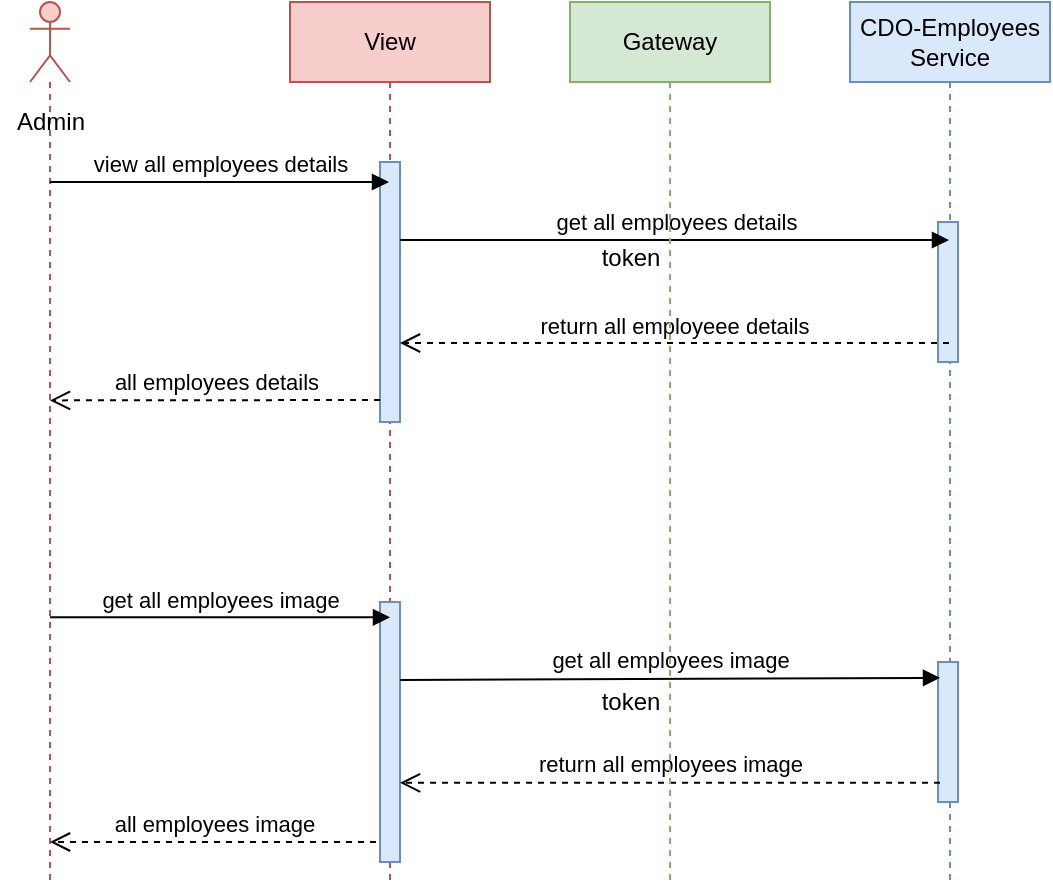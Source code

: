 <mxfile version="14.6.6" type="device"><diagram id="kgpKYQtTHZ0yAKxKKP6v" name="Page-1"><mxGraphModel dx="880" dy="597" grid="1" gridSize="10" guides="1" tooltips="1" connect="1" arrows="1" fold="1" page="1" pageScale="1" pageWidth="850" pageHeight="1100" math="0" shadow="0"><root><mxCell id="0"/><mxCell id="1" parent="0"/><mxCell id="HEdeN4zISzuNyjS1-kap-7" value="" style="shape=umlLifeline;participant=umlActor;perimeter=lifelinePerimeter;whiteSpace=wrap;html=1;container=1;collapsible=0;recursiveResize=0;verticalAlign=top;spacingTop=36;outlineConnect=0;fillColor=#f8cecc;strokeColor=#b85450;size=40;" parent="1" vertex="1"><mxGeometry x="70" y="120" width="20" height="440" as="geometry"/></mxCell><mxCell id="HEdeN4zISzuNyjS1-kap-14" value="View" style="shape=umlLifeline;perimeter=lifelinePerimeter;whiteSpace=wrap;html=1;container=1;collapsible=0;recursiveResize=0;outlineConnect=0;fillColor=#f8cecc;strokeColor=#b85450;" parent="1" vertex="1"><mxGeometry x="200" y="120" width="100" height="440" as="geometry"/></mxCell><mxCell id="HEdeN4zISzuNyjS1-kap-15" value="&lt;span&gt;CDO-Employees Service&lt;/span&gt;" style="shape=umlLifeline;perimeter=lifelinePerimeter;whiteSpace=wrap;html=1;container=1;collapsible=0;recursiveResize=0;outlineConnect=0;fillColor=#dae8fc;strokeColor=#6c8ebf;" parent="1" vertex="1"><mxGeometry x="480" y="120" width="100" height="440" as="geometry"/></mxCell><mxCell id="HEdeN4zISzuNyjS1-kap-25" value="" style="html=1;points=[];perimeter=orthogonalPerimeter;fillColor=#dae8fc;strokeColor=#6c8ebf;" parent="HEdeN4zISzuNyjS1-kap-15" vertex="1"><mxGeometry x="44" y="110" width="10" height="70" as="geometry"/></mxCell><mxCell id="HEdeN4zISzuNyjS1-kap-33" value="" style="html=1;points=[];perimeter=orthogonalPerimeter;fillColor=#dae8fc;strokeColor=#6c8ebf;" parent="HEdeN4zISzuNyjS1-kap-15" vertex="1"><mxGeometry x="44" y="330" width="10" height="70" as="geometry"/></mxCell><mxCell id="HEdeN4zISzuNyjS1-kap-18" value="" style="html=1;points=[];perimeter=orthogonalPerimeter;fillColor=#dae8fc;strokeColor=#6c8ebf;" parent="1" vertex="1"><mxGeometry x="245" y="200" width="10" height="130" as="geometry"/></mxCell><mxCell id="HEdeN4zISzuNyjS1-kap-28" value="return all employeee details" style="html=1;verticalAlign=bottom;endArrow=open;dashed=1;endSize=8;" parent="1" source="HEdeN4zISzuNyjS1-kap-15" edge="1"><mxGeometry relative="1" as="geometry"><mxPoint x="440" y="290.5" as="sourcePoint"/><mxPoint x="255" y="290.5" as="targetPoint"/></mxGeometry></mxCell><mxCell id="HEdeN4zISzuNyjS1-kap-30" value="" style="html=1;points=[];perimeter=orthogonalPerimeter;fillColor=#dae8fc;strokeColor=#6c8ebf;" parent="1" vertex="1"><mxGeometry x="245" y="420" width="10" height="130" as="geometry"/></mxCell><mxCell id="HEdeN4zISzuNyjS1-kap-31" value="all employees details" style="html=1;verticalAlign=bottom;endArrow=open;dashed=1;endSize=8;entryX=0.5;entryY=0.164;entryDx=0;entryDy=0;entryPerimeter=0;" parent="1" edge="1"><mxGeometry relative="1" as="geometry"><mxPoint x="80" y="319.2" as="targetPoint"/><mxPoint x="245" y="319" as="sourcePoint"/></mxGeometry></mxCell><mxCell id="HEdeN4zISzuNyjS1-kap-37" value="return all employees image" style="html=1;verticalAlign=bottom;endArrow=open;dashed=1;endSize=8;exitX=0.1;exitY=0.863;exitDx=0;exitDy=0;exitPerimeter=0;" parent="1" source="HEdeN4zISzuNyjS1-kap-33" target="HEdeN4zISzuNyjS1-kap-30" edge="1"><mxGeometry relative="1" as="geometry"><mxPoint x="440" y="520" as="sourcePoint"/><mxPoint x="255" y="549" as="targetPoint"/></mxGeometry></mxCell><mxCell id="8MIRHn4mmngYE3WS6EtT-2" value="view all employees details" style="html=1;verticalAlign=bottom;endArrow=block;" parent="1" target="HEdeN4zISzuNyjS1-kap-14" edge="1"><mxGeometry width="80" relative="1" as="geometry"><mxPoint x="80" y="210" as="sourcePoint"/><mxPoint x="150" y="210" as="targetPoint"/><Array as="points"><mxPoint x="120" y="210"/></Array></mxGeometry></mxCell><mxCell id="8MIRHn4mmngYE3WS6EtT-3" value="get all employees details" style="html=1;verticalAlign=bottom;endArrow=block;" parent="1" target="HEdeN4zISzuNyjS1-kap-15" edge="1"><mxGeometry width="80" relative="1" as="geometry"><mxPoint x="255" y="239" as="sourcePoint"/><mxPoint x="449.5" y="239" as="targetPoint"/><Array as="points"><mxPoint x="400" y="239"/></Array></mxGeometry></mxCell><mxCell id="8MIRHn4mmngYE3WS6EtT-5" value="token" style="text;html=1;align=center;verticalAlign=middle;resizable=0;points=[];autosize=1;strokeColor=none;" parent="1" vertex="1"><mxGeometry x="350" y="238" width="40" height="20" as="geometry"/></mxCell><mxCell id="8MIRHn4mmngYE3WS6EtT-11" value="get all employees image" style="html=1;verticalAlign=bottom;endArrow=block;entryX=0.5;entryY=0.059;entryDx=0;entryDy=0;entryPerimeter=0;" parent="1" source="HEdeN4zISzuNyjS1-kap-7" target="HEdeN4zISzuNyjS1-kap-30" edge="1"><mxGeometry width="80" relative="1" as="geometry"><mxPoint x="360" y="340" as="sourcePoint"/><mxPoint x="240" y="430" as="targetPoint"/></mxGeometry></mxCell><mxCell id="8MIRHn4mmngYE3WS6EtT-12" value="get all employees image" style="html=1;verticalAlign=bottom;endArrow=block;entryX=0.1;entryY=0.113;entryDx=0;entryDy=0;entryPerimeter=0;" parent="1" target="HEdeN4zISzuNyjS1-kap-33" edge="1"><mxGeometry width="80" relative="1" as="geometry"><mxPoint x="255" y="459" as="sourcePoint"/><mxPoint x="440" y="470" as="targetPoint"/></mxGeometry></mxCell><mxCell id="8MIRHn4mmngYE3WS6EtT-13" value="token" style="text;html=1;align=center;verticalAlign=middle;resizable=0;points=[];autosize=1;strokeColor=none;" parent="1" vertex="1"><mxGeometry x="350" y="460" width="40" height="20" as="geometry"/></mxCell><mxCell id="8MIRHn4mmngYE3WS6EtT-14" value="all employees image" style="html=1;verticalAlign=bottom;endArrow=open;dashed=1;endSize=8;" parent="1" target="HEdeN4zISzuNyjS1-kap-7" edge="1"><mxGeometry relative="1" as="geometry"><mxPoint x="80" y="580.2" as="targetPoint"/><mxPoint x="243" y="540" as="sourcePoint"/></mxGeometry></mxCell><mxCell id="8MIRHn4mmngYE3WS6EtT-15" value="Gateway" style="shape=umlLifeline;perimeter=lifelinePerimeter;whiteSpace=wrap;html=1;container=1;collapsible=0;recursiveResize=0;outlineConnect=0;fillColor=#d5e8d4;strokeColor=#82b366;" parent="1" vertex="1"><mxGeometry x="340" y="120" width="100" height="440" as="geometry"/></mxCell><mxCell id="WBJRTbyMssLvXicgLDOV-1" value="Admin" style="text;html=1;align=center;verticalAlign=middle;resizable=0;points=[];autosize=1;strokeColor=none;" vertex="1" parent="1"><mxGeometry x="55" y="170" width="50" height="20" as="geometry"/></mxCell></root></mxGraphModel></diagram></mxfile>